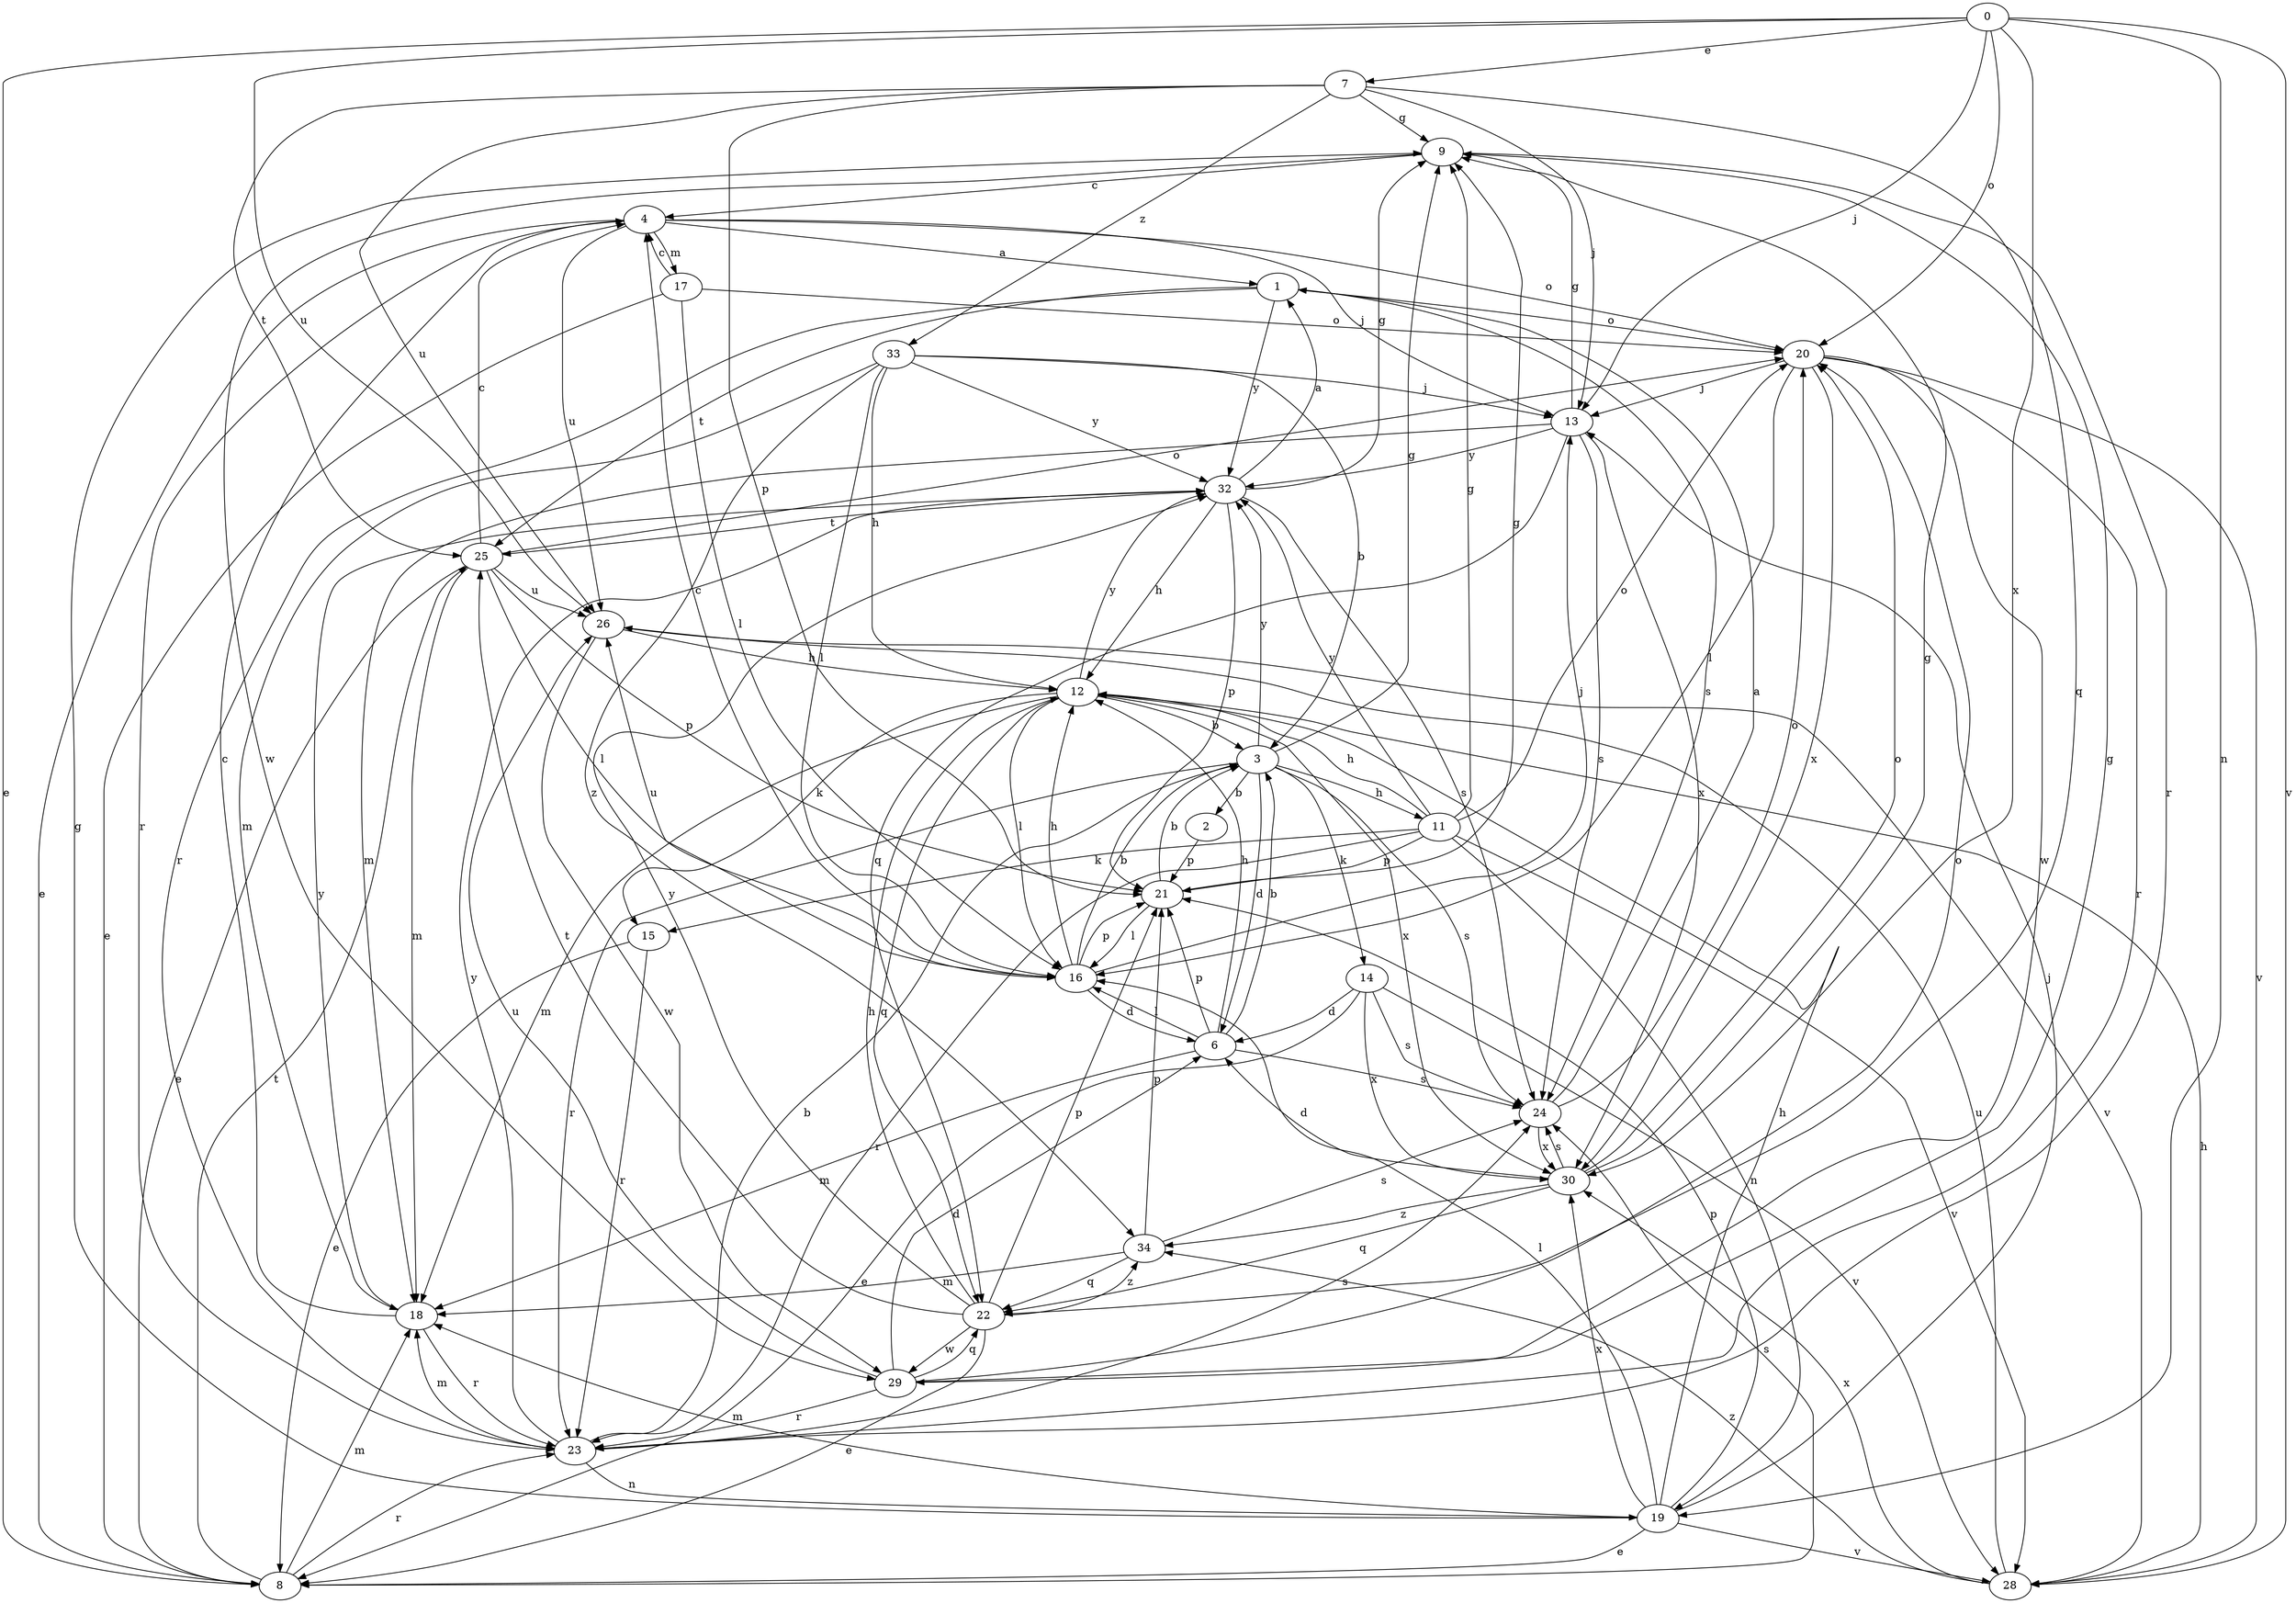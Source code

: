 strict digraph  {
0;
1;
2;
3;
4;
6;
7;
8;
9;
11;
12;
13;
14;
15;
16;
17;
18;
19;
20;
21;
22;
23;
24;
25;
26;
28;
29;
30;
32;
33;
34;
0 -> 7  [label=e];
0 -> 8  [label=e];
0 -> 13  [label=j];
0 -> 19  [label=n];
0 -> 20  [label=o];
0 -> 26  [label=u];
0 -> 28  [label=v];
0 -> 30  [label=x];
1 -> 20  [label=o];
1 -> 23  [label=r];
1 -> 24  [label=s];
1 -> 25  [label=t];
1 -> 32  [label=y];
2 -> 21  [label=p];
3 -> 2  [label=b];
3 -> 6  [label=d];
3 -> 9  [label=g];
3 -> 11  [label=h];
3 -> 14  [label=k];
3 -> 23  [label=r];
3 -> 24  [label=s];
3 -> 32  [label=y];
4 -> 1  [label=a];
4 -> 8  [label=e];
4 -> 13  [label=j];
4 -> 17  [label=m];
4 -> 20  [label=o];
4 -> 23  [label=r];
4 -> 26  [label=u];
6 -> 3  [label=b];
6 -> 12  [label=h];
6 -> 16  [label=l];
6 -> 18  [label=m];
6 -> 21  [label=p];
6 -> 24  [label=s];
7 -> 9  [label=g];
7 -> 13  [label=j];
7 -> 21  [label=p];
7 -> 22  [label=q];
7 -> 25  [label=t];
7 -> 26  [label=u];
7 -> 33  [label=z];
8 -> 18  [label=m];
8 -> 23  [label=r];
8 -> 24  [label=s];
8 -> 25  [label=t];
9 -> 4  [label=c];
9 -> 23  [label=r];
9 -> 29  [label=w];
11 -> 9  [label=g];
11 -> 12  [label=h];
11 -> 15  [label=k];
11 -> 19  [label=n];
11 -> 20  [label=o];
11 -> 21  [label=p];
11 -> 23  [label=r];
11 -> 28  [label=v];
11 -> 32  [label=y];
12 -> 3  [label=b];
12 -> 15  [label=k];
12 -> 16  [label=l];
12 -> 18  [label=m];
12 -> 22  [label=q];
12 -> 30  [label=x];
12 -> 32  [label=y];
13 -> 9  [label=g];
13 -> 18  [label=m];
13 -> 22  [label=q];
13 -> 24  [label=s];
13 -> 30  [label=x];
13 -> 32  [label=y];
14 -> 6  [label=d];
14 -> 8  [label=e];
14 -> 24  [label=s];
14 -> 28  [label=v];
14 -> 30  [label=x];
15 -> 8  [label=e];
15 -> 23  [label=r];
16 -> 3  [label=b];
16 -> 4  [label=c];
16 -> 6  [label=d];
16 -> 12  [label=h];
16 -> 13  [label=j];
16 -> 21  [label=p];
16 -> 26  [label=u];
17 -> 4  [label=c];
17 -> 8  [label=e];
17 -> 16  [label=l];
17 -> 20  [label=o];
18 -> 4  [label=c];
18 -> 23  [label=r];
18 -> 32  [label=y];
19 -> 8  [label=e];
19 -> 9  [label=g];
19 -> 12  [label=h];
19 -> 13  [label=j];
19 -> 16  [label=l];
19 -> 18  [label=m];
19 -> 21  [label=p];
19 -> 28  [label=v];
19 -> 30  [label=x];
20 -> 13  [label=j];
20 -> 16  [label=l];
20 -> 23  [label=r];
20 -> 28  [label=v];
20 -> 29  [label=w];
20 -> 30  [label=x];
21 -> 3  [label=b];
21 -> 9  [label=g];
21 -> 16  [label=l];
22 -> 8  [label=e];
22 -> 12  [label=h];
22 -> 21  [label=p];
22 -> 25  [label=t];
22 -> 29  [label=w];
22 -> 32  [label=y];
22 -> 34  [label=z];
23 -> 3  [label=b];
23 -> 18  [label=m];
23 -> 19  [label=n];
23 -> 24  [label=s];
23 -> 32  [label=y];
24 -> 1  [label=a];
24 -> 20  [label=o];
24 -> 30  [label=x];
25 -> 4  [label=c];
25 -> 8  [label=e];
25 -> 16  [label=l];
25 -> 18  [label=m];
25 -> 20  [label=o];
25 -> 21  [label=p];
25 -> 26  [label=u];
26 -> 12  [label=h];
26 -> 28  [label=v];
26 -> 29  [label=w];
28 -> 12  [label=h];
28 -> 26  [label=u];
28 -> 30  [label=x];
28 -> 34  [label=z];
29 -> 6  [label=d];
29 -> 9  [label=g];
29 -> 20  [label=o];
29 -> 22  [label=q];
29 -> 23  [label=r];
29 -> 26  [label=u];
30 -> 6  [label=d];
30 -> 9  [label=g];
30 -> 20  [label=o];
30 -> 22  [label=q];
30 -> 24  [label=s];
30 -> 34  [label=z];
32 -> 1  [label=a];
32 -> 9  [label=g];
32 -> 12  [label=h];
32 -> 21  [label=p];
32 -> 24  [label=s];
32 -> 25  [label=t];
33 -> 3  [label=b];
33 -> 12  [label=h];
33 -> 13  [label=j];
33 -> 16  [label=l];
33 -> 18  [label=m];
33 -> 32  [label=y];
33 -> 34  [label=z];
34 -> 18  [label=m];
34 -> 21  [label=p];
34 -> 22  [label=q];
34 -> 24  [label=s];
}
